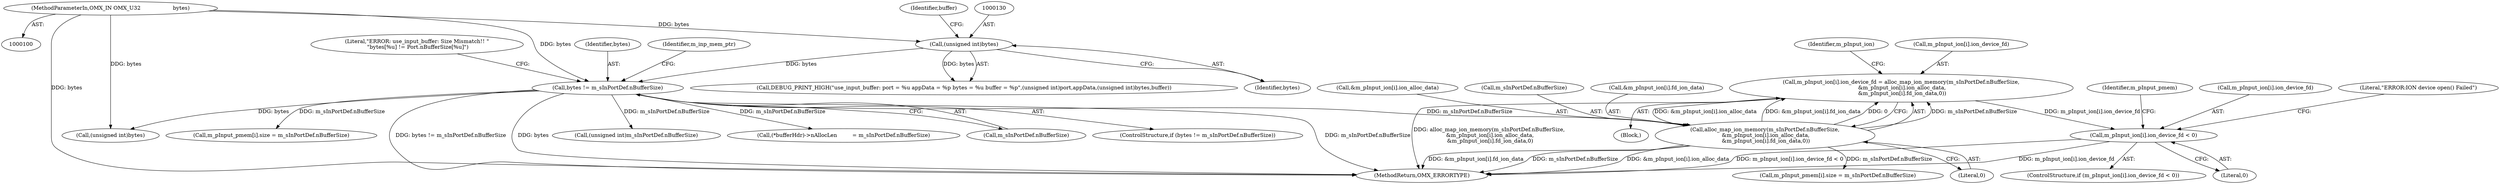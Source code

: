 digraph "0_Android_7558d03e6498e970b761aa44fff6b2c659202d95_1@array" {
"1000373" [label="(Call,m_pInput_ion[i].ion_device_fd < 0)"];
"1000349" [label="(Call,m_pInput_ion[i].ion_device_fd = alloc_map_ion_memory(m_sInPortDef.nBufferSize,\n &m_pInput_ion[i].ion_alloc_data,\n &m_pInput_ion[i].fd_ion_data,0))"];
"1000355" [label="(Call,alloc_map_ion_memory(m_sInPortDef.nBufferSize,\n &m_pInput_ion[i].ion_alloc_data,\n &m_pInput_ion[i].fd_ion_data,0))"];
"1000134" [label="(Call,bytes != m_sInPortDef.nBufferSize)"];
"1000129" [label="(Call,(unsigned int)bytes)"];
"1000105" [label="(MethodParameterIn,OMX_IN OMX_U32                   bytes)"];
"1000133" [label="(ControlStructure,if (bytes != m_sInPortDef.nBufferSize))"];
"1000388" [label="(Identifier,m_pInput_pmem)"];
"1000359" [label="(Call,&m_pInput_ion[i].ion_alloc_data)"];
"1000348" [label="(Block,)"];
"1000523" [label="(Call,m_pInput_pmem[i].size = m_sInPortDef.nBufferSize)"];
"1000372" [label="(ControlStructure,if (m_pInput_ion[i].ion_device_fd < 0))"];
"1000141" [label="(Literal,\"ERROR: use_input_buffer: Size Mismatch!! \"\n \"bytes[%u] != Port.nBufferSize[%u]\")"];
"1000597" [label="(MethodReturn,OMX_ERRORTYPE)"];
"1000134" [label="(Call,bytes != m_sInPortDef.nBufferSize)"];
"1000123" [label="(Call,DEBUG_PRINT_HIGH(\"use_input_buffer: port = %u appData = %p bytes = %u buffer = %p\",(unsigned int)port,appData,(unsigned int)bytes,buffer))"];
"1000142" [label="(Call,(unsigned int)bytes)"];
"1000105" [label="(MethodParameterIn,OMX_IN OMX_U32                   bytes)"];
"1000129" [label="(Call,(unsigned int)bytes)"];
"1000145" [label="(Call,(unsigned int)m_sInPortDef.nBufferSize)"];
"1000374" [label="(Call,m_pInput_ion[i].ion_device_fd)"];
"1000376" [label="(Identifier,m_pInput_ion)"];
"1000382" [label="(Literal,\"ERROR:ION device open() Failed\")"];
"1000135" [label="(Identifier,bytes)"];
"1000356" [label="(Call,m_sInPortDef.nBufferSize)"];
"1000373" [label="(Call,m_pInput_ion[i].ion_device_fd < 0)"];
"1000371" [label="(Literal,0)"];
"1000349" [label="(Call,m_pInput_ion[i].ion_device_fd = alloc_map_ion_memory(m_sInPortDef.nBufferSize,\n &m_pInput_ion[i].ion_alloc_data,\n &m_pInput_ion[i].fd_ion_data,0))"];
"1000350" [label="(Call,m_pInput_ion[i].ion_device_fd)"];
"1000132" [label="(Identifier,buffer)"];
"1000154" [label="(Identifier,m_inp_mem_ptr)"];
"1000365" [label="(Call,&m_pInput_ion[i].fd_ion_data)"];
"1000325" [label="(Call,(*bufferHdr)->nAllocLen         = m_sInPortDef.nBufferSize)"];
"1000398" [label="(Call,m_pInput_pmem[i].size = m_sInPortDef.nBufferSize)"];
"1000355" [label="(Call,alloc_map_ion_memory(m_sInPortDef.nBufferSize,\n &m_pInput_ion[i].ion_alloc_data,\n &m_pInput_ion[i].fd_ion_data,0))"];
"1000131" [label="(Identifier,bytes)"];
"1000379" [label="(Literal,0)"];
"1000136" [label="(Call,m_sInPortDef.nBufferSize)"];
"1000373" -> "1000372"  [label="AST: "];
"1000373" -> "1000379"  [label="CFG: "];
"1000374" -> "1000373"  [label="AST: "];
"1000379" -> "1000373"  [label="AST: "];
"1000382" -> "1000373"  [label="CFG: "];
"1000388" -> "1000373"  [label="CFG: "];
"1000373" -> "1000597"  [label="DDG: m_pInput_ion[i].ion_device_fd < 0"];
"1000373" -> "1000597"  [label="DDG: m_pInput_ion[i].ion_device_fd"];
"1000349" -> "1000373"  [label="DDG: m_pInput_ion[i].ion_device_fd"];
"1000349" -> "1000348"  [label="AST: "];
"1000349" -> "1000355"  [label="CFG: "];
"1000350" -> "1000349"  [label="AST: "];
"1000355" -> "1000349"  [label="AST: "];
"1000376" -> "1000349"  [label="CFG: "];
"1000349" -> "1000597"  [label="DDG: alloc_map_ion_memory(m_sInPortDef.nBufferSize,\n &m_pInput_ion[i].ion_alloc_data,\n &m_pInput_ion[i].fd_ion_data,0)"];
"1000355" -> "1000349"  [label="DDG: m_sInPortDef.nBufferSize"];
"1000355" -> "1000349"  [label="DDG: &m_pInput_ion[i].ion_alloc_data"];
"1000355" -> "1000349"  [label="DDG: &m_pInput_ion[i].fd_ion_data"];
"1000355" -> "1000349"  [label="DDG: 0"];
"1000355" -> "1000371"  [label="CFG: "];
"1000356" -> "1000355"  [label="AST: "];
"1000359" -> "1000355"  [label="AST: "];
"1000365" -> "1000355"  [label="AST: "];
"1000371" -> "1000355"  [label="AST: "];
"1000355" -> "1000597"  [label="DDG: &m_pInput_ion[i].fd_ion_data"];
"1000355" -> "1000597"  [label="DDG: m_sInPortDef.nBufferSize"];
"1000355" -> "1000597"  [label="DDG: &m_pInput_ion[i].ion_alloc_data"];
"1000134" -> "1000355"  [label="DDG: m_sInPortDef.nBufferSize"];
"1000355" -> "1000398"  [label="DDG: m_sInPortDef.nBufferSize"];
"1000134" -> "1000133"  [label="AST: "];
"1000134" -> "1000136"  [label="CFG: "];
"1000135" -> "1000134"  [label="AST: "];
"1000136" -> "1000134"  [label="AST: "];
"1000141" -> "1000134"  [label="CFG: "];
"1000154" -> "1000134"  [label="CFG: "];
"1000134" -> "1000597"  [label="DDG: bytes != m_sInPortDef.nBufferSize"];
"1000134" -> "1000597"  [label="DDG: bytes"];
"1000134" -> "1000597"  [label="DDG: m_sInPortDef.nBufferSize"];
"1000129" -> "1000134"  [label="DDG: bytes"];
"1000105" -> "1000134"  [label="DDG: bytes"];
"1000134" -> "1000142"  [label="DDG: bytes"];
"1000134" -> "1000145"  [label="DDG: m_sInPortDef.nBufferSize"];
"1000134" -> "1000325"  [label="DDG: m_sInPortDef.nBufferSize"];
"1000134" -> "1000523"  [label="DDG: m_sInPortDef.nBufferSize"];
"1000129" -> "1000123"  [label="AST: "];
"1000129" -> "1000131"  [label="CFG: "];
"1000130" -> "1000129"  [label="AST: "];
"1000131" -> "1000129"  [label="AST: "];
"1000132" -> "1000129"  [label="CFG: "];
"1000129" -> "1000123"  [label="DDG: bytes"];
"1000105" -> "1000129"  [label="DDG: bytes"];
"1000105" -> "1000100"  [label="AST: "];
"1000105" -> "1000597"  [label="DDG: bytes"];
"1000105" -> "1000142"  [label="DDG: bytes"];
}
